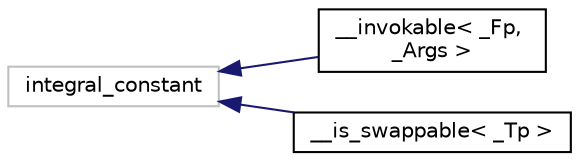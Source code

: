 digraph "Graphical Class Hierarchy"
{
  edge [fontname="Helvetica",fontsize="10",labelfontname="Helvetica",labelfontsize="10"];
  node [fontname="Helvetica",fontsize="10",shape=record];
  rankdir="LR";
  Node1 [label="integral_constant",height=0.2,width=0.4,color="grey75", fillcolor="white", style="filled"];
  Node1 -> Node2 [dir="back",color="midnightblue",fontsize="10",style="solid",fontname="Helvetica"];
  Node2 [label="__invokable\< _Fp, \l_Args \>",height=0.2,width=0.4,color="black", fillcolor="white", style="filled",URL="$struct____invokable.xhtml"];
  Node1 -> Node3 [dir="back",color="midnightblue",fontsize="10",style="solid",fontname="Helvetica"];
  Node3 [label="__is_swappable\< _Tp \>",height=0.2,width=0.4,color="black", fillcolor="white", style="filled",URL="$struct____is__swappable.xhtml"];
}
